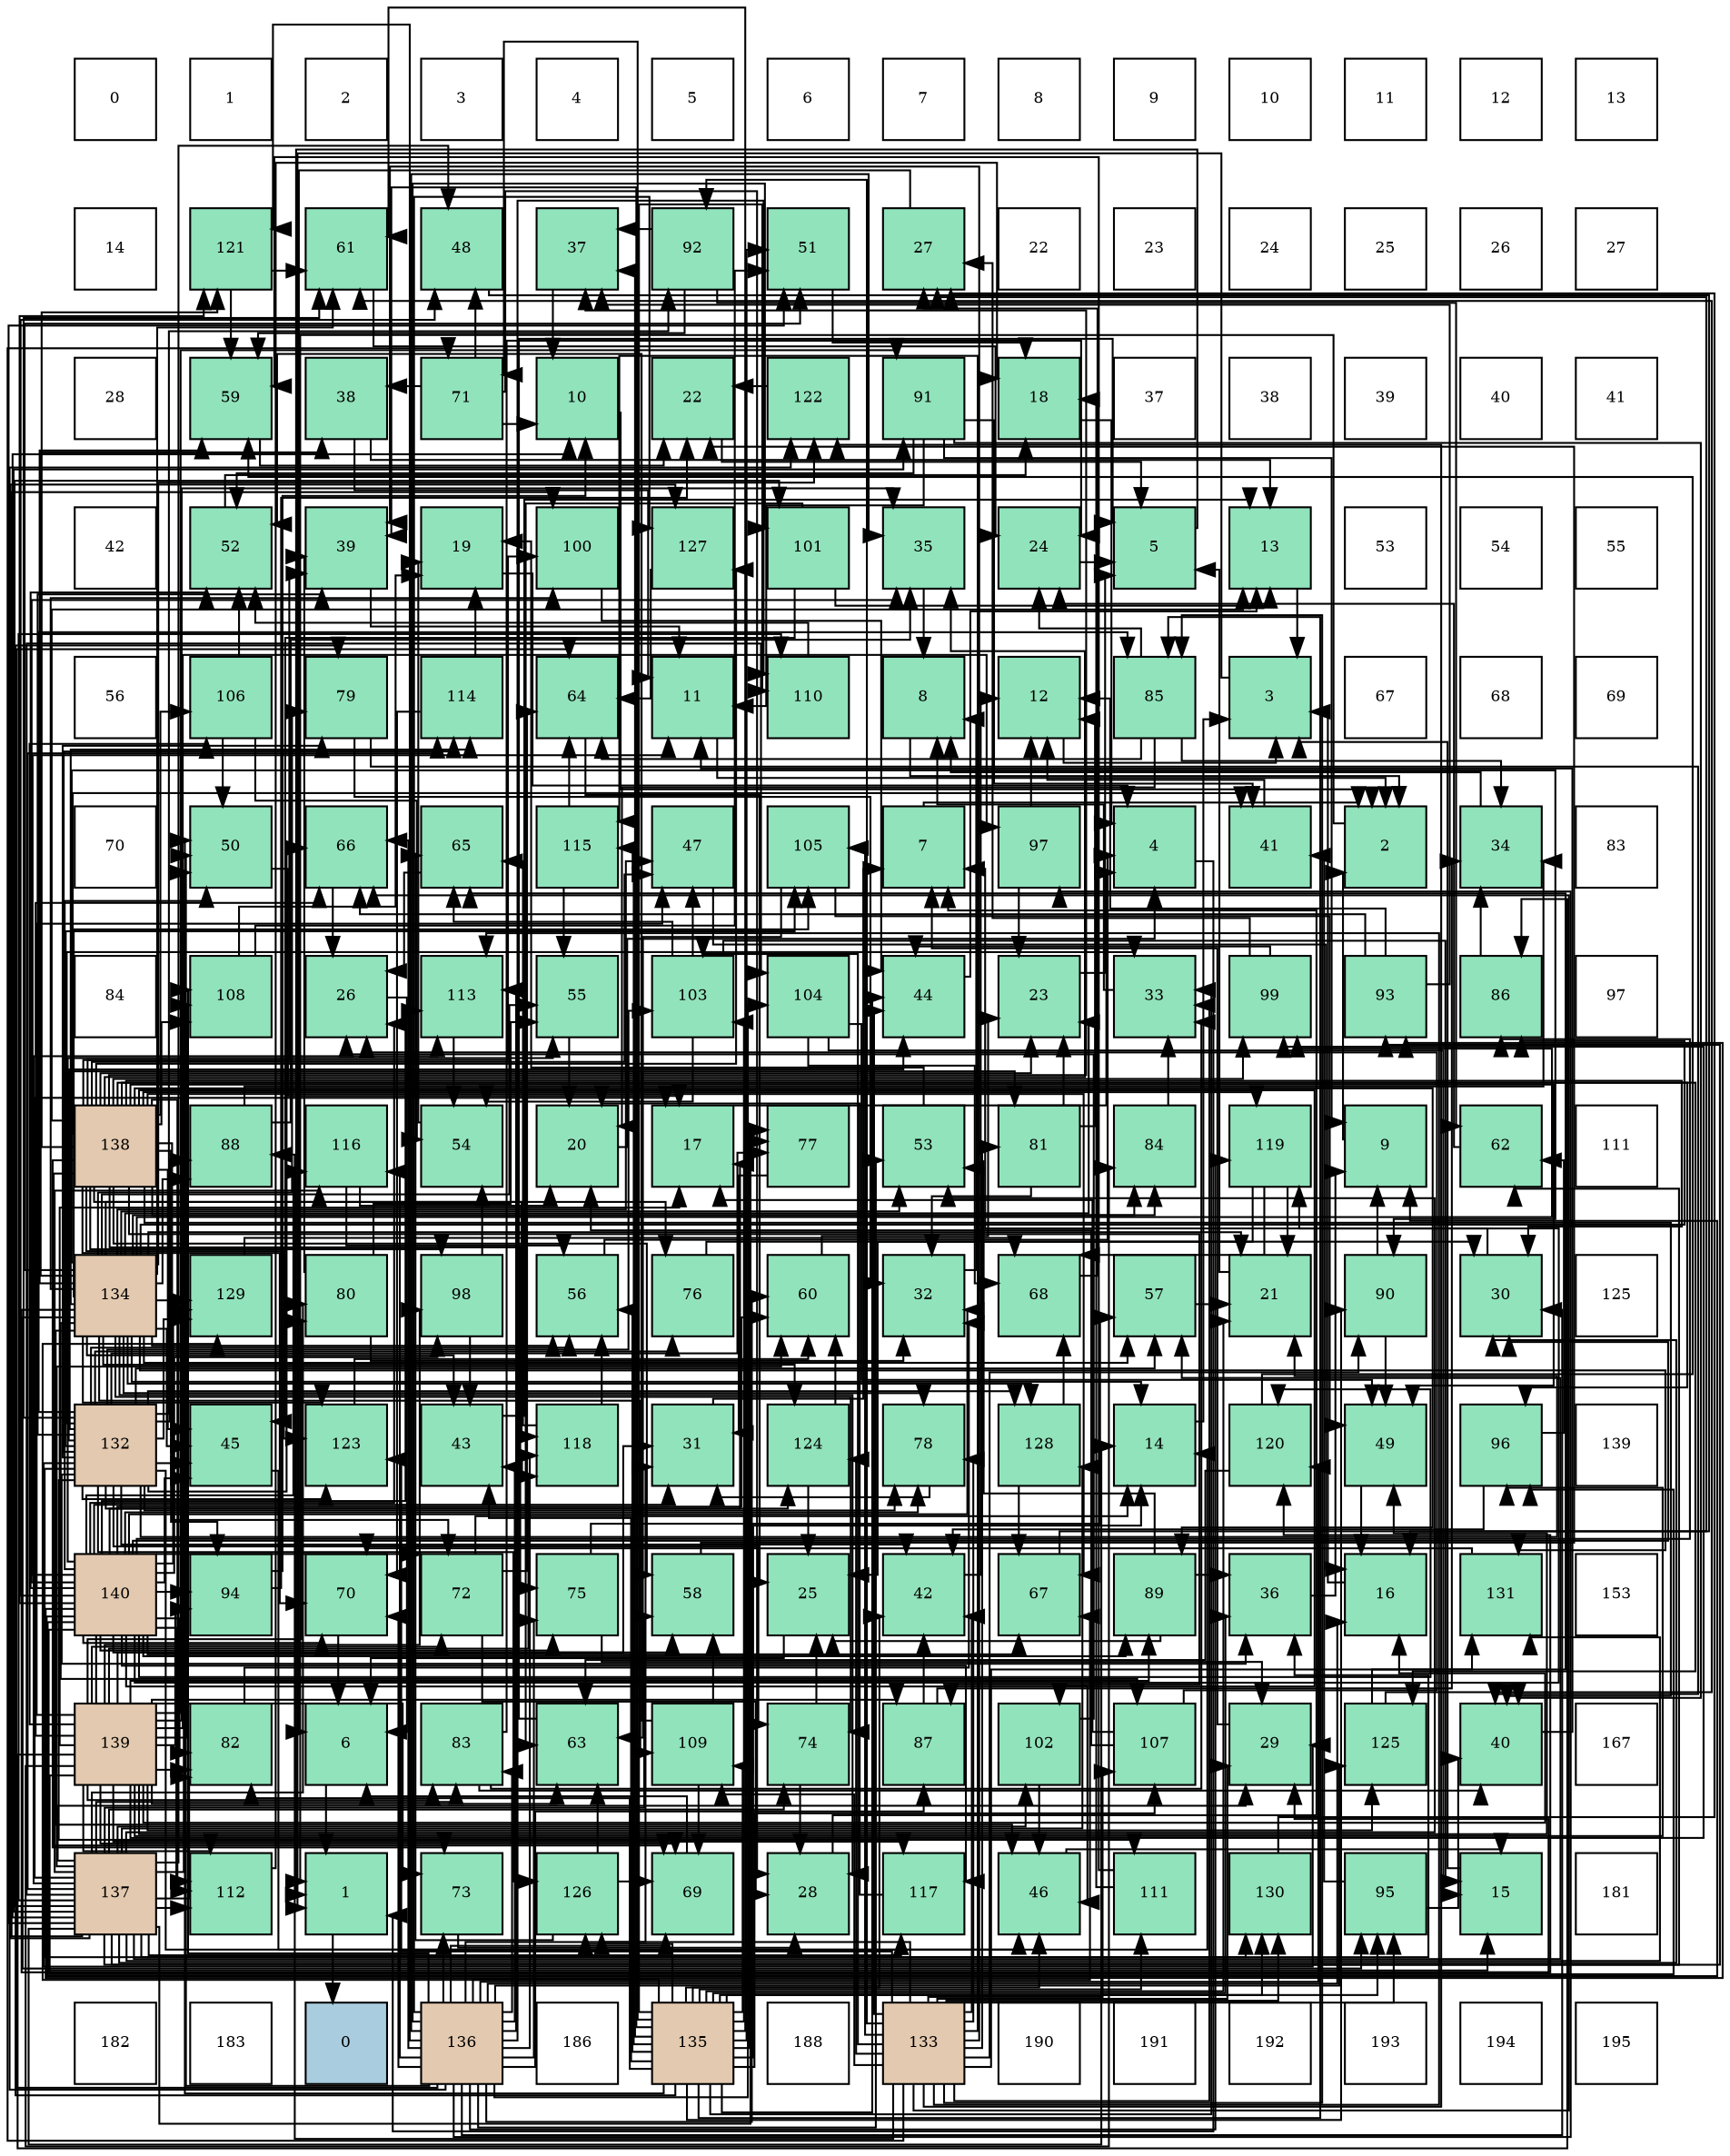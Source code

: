 digraph layout{
 rankdir=TB;
 splines=ortho;
 node [style=filled shape=square fixedsize=true width=0.6];
0[label="0", fontsize=8, fillcolor="#ffffff"];
1[label="1", fontsize=8, fillcolor="#ffffff"];
2[label="2", fontsize=8, fillcolor="#ffffff"];
3[label="3", fontsize=8, fillcolor="#ffffff"];
4[label="4", fontsize=8, fillcolor="#ffffff"];
5[label="5", fontsize=8, fillcolor="#ffffff"];
6[label="6", fontsize=8, fillcolor="#ffffff"];
7[label="7", fontsize=8, fillcolor="#ffffff"];
8[label="8", fontsize=8, fillcolor="#ffffff"];
9[label="9", fontsize=8, fillcolor="#ffffff"];
10[label="10", fontsize=8, fillcolor="#ffffff"];
11[label="11", fontsize=8, fillcolor="#ffffff"];
12[label="12", fontsize=8, fillcolor="#ffffff"];
13[label="13", fontsize=8, fillcolor="#ffffff"];
14[label="14", fontsize=8, fillcolor="#ffffff"];
15[label="121", fontsize=8, fillcolor="#91e3bb"];
16[label="61", fontsize=8, fillcolor="#91e3bb"];
17[label="48", fontsize=8, fillcolor="#91e3bb"];
18[label="37", fontsize=8, fillcolor="#91e3bb"];
19[label="92", fontsize=8, fillcolor="#91e3bb"];
20[label="51", fontsize=8, fillcolor="#91e3bb"];
21[label="27", fontsize=8, fillcolor="#91e3bb"];
22[label="22", fontsize=8, fillcolor="#ffffff"];
23[label="23", fontsize=8, fillcolor="#ffffff"];
24[label="24", fontsize=8, fillcolor="#ffffff"];
25[label="25", fontsize=8, fillcolor="#ffffff"];
26[label="26", fontsize=8, fillcolor="#ffffff"];
27[label="27", fontsize=8, fillcolor="#ffffff"];
28[label="28", fontsize=8, fillcolor="#ffffff"];
29[label="59", fontsize=8, fillcolor="#91e3bb"];
30[label="38", fontsize=8, fillcolor="#91e3bb"];
31[label="71", fontsize=8, fillcolor="#91e3bb"];
32[label="10", fontsize=8, fillcolor="#91e3bb"];
33[label="22", fontsize=8, fillcolor="#91e3bb"];
34[label="122", fontsize=8, fillcolor="#91e3bb"];
35[label="91", fontsize=8, fillcolor="#91e3bb"];
36[label="18", fontsize=8, fillcolor="#91e3bb"];
37[label="37", fontsize=8, fillcolor="#ffffff"];
38[label="38", fontsize=8, fillcolor="#ffffff"];
39[label="39", fontsize=8, fillcolor="#ffffff"];
40[label="40", fontsize=8, fillcolor="#ffffff"];
41[label="41", fontsize=8, fillcolor="#ffffff"];
42[label="42", fontsize=8, fillcolor="#ffffff"];
43[label="52", fontsize=8, fillcolor="#91e3bb"];
44[label="39", fontsize=8, fillcolor="#91e3bb"];
45[label="19", fontsize=8, fillcolor="#91e3bb"];
46[label="100", fontsize=8, fillcolor="#91e3bb"];
47[label="127", fontsize=8, fillcolor="#91e3bb"];
48[label="101", fontsize=8, fillcolor="#91e3bb"];
49[label="35", fontsize=8, fillcolor="#91e3bb"];
50[label="24", fontsize=8, fillcolor="#91e3bb"];
51[label="5", fontsize=8, fillcolor="#91e3bb"];
52[label="13", fontsize=8, fillcolor="#91e3bb"];
53[label="53", fontsize=8, fillcolor="#ffffff"];
54[label="54", fontsize=8, fillcolor="#ffffff"];
55[label="55", fontsize=8, fillcolor="#ffffff"];
56[label="56", fontsize=8, fillcolor="#ffffff"];
57[label="106", fontsize=8, fillcolor="#91e3bb"];
58[label="79", fontsize=8, fillcolor="#91e3bb"];
59[label="114", fontsize=8, fillcolor="#91e3bb"];
60[label="64", fontsize=8, fillcolor="#91e3bb"];
61[label="11", fontsize=8, fillcolor="#91e3bb"];
62[label="110", fontsize=8, fillcolor="#91e3bb"];
63[label="8", fontsize=8, fillcolor="#91e3bb"];
64[label="12", fontsize=8, fillcolor="#91e3bb"];
65[label="85", fontsize=8, fillcolor="#91e3bb"];
66[label="3", fontsize=8, fillcolor="#91e3bb"];
67[label="67", fontsize=8, fillcolor="#ffffff"];
68[label="68", fontsize=8, fillcolor="#ffffff"];
69[label="69", fontsize=8, fillcolor="#ffffff"];
70[label="70", fontsize=8, fillcolor="#ffffff"];
71[label="50", fontsize=8, fillcolor="#91e3bb"];
72[label="66", fontsize=8, fillcolor="#91e3bb"];
73[label="65", fontsize=8, fillcolor="#91e3bb"];
74[label="115", fontsize=8, fillcolor="#91e3bb"];
75[label="47", fontsize=8, fillcolor="#91e3bb"];
76[label="105", fontsize=8, fillcolor="#91e3bb"];
77[label="7", fontsize=8, fillcolor="#91e3bb"];
78[label="97", fontsize=8, fillcolor="#91e3bb"];
79[label="4", fontsize=8, fillcolor="#91e3bb"];
80[label="41", fontsize=8, fillcolor="#91e3bb"];
81[label="2", fontsize=8, fillcolor="#91e3bb"];
82[label="34", fontsize=8, fillcolor="#91e3bb"];
83[label="83", fontsize=8, fillcolor="#ffffff"];
84[label="84", fontsize=8, fillcolor="#ffffff"];
85[label="108", fontsize=8, fillcolor="#91e3bb"];
86[label="26", fontsize=8, fillcolor="#91e3bb"];
87[label="113", fontsize=8, fillcolor="#91e3bb"];
88[label="55", fontsize=8, fillcolor="#91e3bb"];
89[label="103", fontsize=8, fillcolor="#91e3bb"];
90[label="104", fontsize=8, fillcolor="#91e3bb"];
91[label="44", fontsize=8, fillcolor="#91e3bb"];
92[label="23", fontsize=8, fillcolor="#91e3bb"];
93[label="33", fontsize=8, fillcolor="#91e3bb"];
94[label="99", fontsize=8, fillcolor="#91e3bb"];
95[label="93", fontsize=8, fillcolor="#91e3bb"];
96[label="86", fontsize=8, fillcolor="#91e3bb"];
97[label="97", fontsize=8, fillcolor="#ffffff"];
98[label="138", fontsize=8, fillcolor="#e3c9af"];
99[label="88", fontsize=8, fillcolor="#91e3bb"];
100[label="116", fontsize=8, fillcolor="#91e3bb"];
101[label="54", fontsize=8, fillcolor="#91e3bb"];
102[label="20", fontsize=8, fillcolor="#91e3bb"];
103[label="17", fontsize=8, fillcolor="#91e3bb"];
104[label="77", fontsize=8, fillcolor="#91e3bb"];
105[label="53", fontsize=8, fillcolor="#91e3bb"];
106[label="81", fontsize=8, fillcolor="#91e3bb"];
107[label="84", fontsize=8, fillcolor="#91e3bb"];
108[label="119", fontsize=8, fillcolor="#91e3bb"];
109[label="9", fontsize=8, fillcolor="#91e3bb"];
110[label="62", fontsize=8, fillcolor="#91e3bb"];
111[label="111", fontsize=8, fillcolor="#ffffff"];
112[label="134", fontsize=8, fillcolor="#e3c9af"];
113[label="129", fontsize=8, fillcolor="#91e3bb"];
114[label="80", fontsize=8, fillcolor="#91e3bb"];
115[label="98", fontsize=8, fillcolor="#91e3bb"];
116[label="56", fontsize=8, fillcolor="#91e3bb"];
117[label="76", fontsize=8, fillcolor="#91e3bb"];
118[label="60", fontsize=8, fillcolor="#91e3bb"];
119[label="32", fontsize=8, fillcolor="#91e3bb"];
120[label="68", fontsize=8, fillcolor="#91e3bb"];
121[label="57", fontsize=8, fillcolor="#91e3bb"];
122[label="21", fontsize=8, fillcolor="#91e3bb"];
123[label="90", fontsize=8, fillcolor="#91e3bb"];
124[label="30", fontsize=8, fillcolor="#91e3bb"];
125[label="125", fontsize=8, fillcolor="#ffffff"];
126[label="132", fontsize=8, fillcolor="#e3c9af"];
127[label="45", fontsize=8, fillcolor="#91e3bb"];
128[label="123", fontsize=8, fillcolor="#91e3bb"];
129[label="43", fontsize=8, fillcolor="#91e3bb"];
130[label="118", fontsize=8, fillcolor="#91e3bb"];
131[label="31", fontsize=8, fillcolor="#91e3bb"];
132[label="124", fontsize=8, fillcolor="#91e3bb"];
133[label="78", fontsize=8, fillcolor="#91e3bb"];
134[label="128", fontsize=8, fillcolor="#91e3bb"];
135[label="14", fontsize=8, fillcolor="#91e3bb"];
136[label="120", fontsize=8, fillcolor="#91e3bb"];
137[label="49", fontsize=8, fillcolor="#91e3bb"];
138[label="96", fontsize=8, fillcolor="#91e3bb"];
139[label="139", fontsize=8, fillcolor="#ffffff"];
140[label="140", fontsize=8, fillcolor="#e3c9af"];
141[label="94", fontsize=8, fillcolor="#91e3bb"];
142[label="70", fontsize=8, fillcolor="#91e3bb"];
143[label="72", fontsize=8, fillcolor="#91e3bb"];
144[label="75", fontsize=8, fillcolor="#91e3bb"];
145[label="58", fontsize=8, fillcolor="#91e3bb"];
146[label="25", fontsize=8, fillcolor="#91e3bb"];
147[label="42", fontsize=8, fillcolor="#91e3bb"];
148[label="67", fontsize=8, fillcolor="#91e3bb"];
149[label="89", fontsize=8, fillcolor="#91e3bb"];
150[label="36", fontsize=8, fillcolor="#91e3bb"];
151[label="16", fontsize=8, fillcolor="#91e3bb"];
152[label="131", fontsize=8, fillcolor="#91e3bb"];
153[label="153", fontsize=8, fillcolor="#ffffff"];
154[label="139", fontsize=8, fillcolor="#e3c9af"];
155[label="82", fontsize=8, fillcolor="#91e3bb"];
156[label="6", fontsize=8, fillcolor="#91e3bb"];
157[label="83", fontsize=8, fillcolor="#91e3bb"];
158[label="63", fontsize=8, fillcolor="#91e3bb"];
159[label="109", fontsize=8, fillcolor="#91e3bb"];
160[label="74", fontsize=8, fillcolor="#91e3bb"];
161[label="87", fontsize=8, fillcolor="#91e3bb"];
162[label="102", fontsize=8, fillcolor="#91e3bb"];
163[label="107", fontsize=8, fillcolor="#91e3bb"];
164[label="29", fontsize=8, fillcolor="#91e3bb"];
165[label="125", fontsize=8, fillcolor="#91e3bb"];
166[label="40", fontsize=8, fillcolor="#91e3bb"];
167[label="167", fontsize=8, fillcolor="#ffffff"];
168[label="137", fontsize=8, fillcolor="#e3c9af"];
169[label="112", fontsize=8, fillcolor="#91e3bb"];
170[label="1", fontsize=8, fillcolor="#91e3bb"];
171[label="73", fontsize=8, fillcolor="#91e3bb"];
172[label="126", fontsize=8, fillcolor="#91e3bb"];
173[label="69", fontsize=8, fillcolor="#91e3bb"];
174[label="28", fontsize=8, fillcolor="#91e3bb"];
175[label="117", fontsize=8, fillcolor="#91e3bb"];
176[label="46", fontsize=8, fillcolor="#91e3bb"];
177[label="111", fontsize=8, fillcolor="#91e3bb"];
178[label="130", fontsize=8, fillcolor="#91e3bb"];
179[label="95", fontsize=8, fillcolor="#91e3bb"];
180[label="15", fontsize=8, fillcolor="#91e3bb"];
181[label="181", fontsize=8, fillcolor="#ffffff"];
182[label="182", fontsize=8, fillcolor="#ffffff"];
183[label="183", fontsize=8, fillcolor="#ffffff"];
184[label="0", fontsize=8, fillcolor="#a9ccde"];
185[label="136", fontsize=8, fillcolor="#e3c9af"];
186[label="186", fontsize=8, fillcolor="#ffffff"];
187[label="135", fontsize=8, fillcolor="#e3c9af"];
188[label="188", fontsize=8, fillcolor="#ffffff"];
189[label="133", fontsize=8, fillcolor="#e3c9af"];
190[label="190", fontsize=8, fillcolor="#ffffff"];
191[label="191", fontsize=8, fillcolor="#ffffff"];
192[label="192", fontsize=8, fillcolor="#ffffff"];
193[label="193", fontsize=8, fillcolor="#ffffff"];
194[label="194", fontsize=8, fillcolor="#ffffff"];
195[label="195", fontsize=8, fillcolor="#ffffff"];
edge [constraint=false, style=vis];170 -> 184;
81 -> 170;
66 -> 170;
79 -> 170;
51 -> 170;
156 -> 170;
77 -> 81;
63 -> 81;
109 -> 81;
32 -> 81;
61 -> 81;
64 -> 66;
52 -> 66;
135 -> 66;
180 -> 66;
151 -> 66;
103 -> 79;
36 -> 79;
45 -> 79;
102 -> 79;
122 -> 51;
33 -> 51;
92 -> 51;
50 -> 51;
146 -> 156;
86 -> 156;
21 -> 156;
174 -> 77;
164 -> 77;
124 -> 77;
131 -> 77;
119 -> 63;
93 -> 63;
82 -> 63;
49 -> 63;
150 -> 109;
18 -> 32;
30 -> 61;
30 -> 52;
44 -> 61;
166 -> 61;
80 -> 64;
147 -> 64;
129 -> 52;
91 -> 52;
127 -> 135;
176 -> 180;
75 -> 151;
17 -> 151;
137 -> 151;
71 -> 103;
20 -> 36;
43 -> 36;
105 -> 45;
101 -> 45;
88 -> 102;
116 -> 79;
121 -> 122;
145 -> 33;
29 -> 33;
118 -> 92;
16 -> 50;
110 -> 50;
158 -> 51;
60 -> 146;
73 -> 86;
72 -> 86;
148 -> 21;
120 -> 21;
173 -> 156;
142 -> 156;
31 -> 32;
31 -> 174;
31 -> 30;
31 -> 17;
143 -> 135;
143 -> 174;
143 -> 60;
171 -> 174;
160 -> 146;
160 -> 174;
144 -> 164;
144 -> 121;
117 -> 124;
104 -> 131;
133 -> 131;
58 -> 119;
58 -> 166;
114 -> 119;
114 -> 44;
114 -> 88;
106 -> 64;
106 -> 92;
106 -> 119;
155 -> 119;
157 -> 50;
157 -> 93;
157 -> 166;
107 -> 93;
65 -> 102;
65 -> 50;
65 -> 82;
65 -> 60;
96 -> 82;
161 -> 82;
161 -> 147;
99 -> 82;
99 -> 49;
149 -> 146;
149 -> 150;
149 -> 105;
123 -> 109;
123 -> 137;
35 -> 109;
35 -> 61;
35 -> 166;
35 -> 80;
35 -> 43;
19 -> 18;
19 -> 29;
19 -> 110;
95 -> 64;
95 -> 18;
95 -> 72;
141 -> 32;
141 -> 33;
179 -> 166;
179 -> 80;
138 -> 147;
138 -> 110;
78 -> 64;
78 -> 92;
115 -> 129;
115 -> 101;
94 -> 21;
94 -> 91;
46 -> 91;
48 -> 52;
48 -> 127;
48 -> 158;
162 -> 86;
162 -> 176;
89 -> 180;
89 -> 75;
89 -> 101;
89 -> 73;
90 -> 180;
90 -> 137;
90 -> 120;
76 -> 137;
76 -> 158;
57 -> 71;
57 -> 43;
57 -> 101;
163 -> 103;
163 -> 102;
163 -> 86;
85 -> 45;
85 -> 20;
159 -> 43;
159 -> 145;
159 -> 173;
62 -> 43;
177 -> 36;
177 -> 29;
169 -> 36;
87 -> 101;
59 -> 45;
59 -> 142;
74 -> 88;
74 -> 60;
100 -> 102;
100 -> 116;
175 -> 102;
130 -> 116;
130 -> 73;
108 -> 122;
108 -> 146;
108 -> 120;
136 -> 29;
136 -> 158;
15 -> 29;
15 -> 16;
34 -> 33;
128 -> 118;
132 -> 146;
132 -> 118;
165 -> 16;
165 -> 73;
172 -> 158;
172 -> 73;
172 -> 173;
47 -> 60;
134 -> 148;
134 -> 120;
113 -> 120;
178 -> 21;
152 -> 142;
126 -> 122;
126 -> 164;
126 -> 93;
126 -> 150;
126 -> 44;
126 -> 147;
126 -> 91;
126 -> 127;
126 -> 176;
126 -> 116;
126 -> 121;
126 -> 16;
126 -> 72;
126 -> 160;
126 -> 117;
126 -> 104;
126 -> 133;
126 -> 58;
126 -> 106;
126 -> 65;
126 -> 99;
126 -> 19;
126 -> 89;
126 -> 76;
126 -> 177;
126 -> 59;
126 -> 128;
126 -> 132;
126 -> 172;
126 -> 134;
126 -> 113;
126 -> 178;
189 -> 164;
189 -> 93;
189 -> 44;
189 -> 147;
189 -> 91;
189 -> 72;
189 -> 31;
189 -> 133;
189 -> 106;
189 -> 65;
189 -> 99;
189 -> 123;
189 -> 19;
189 -> 179;
189 -> 89;
189 -> 76;
189 -> 163;
189 -> 159;
189 -> 87;
189 -> 74;
189 -> 34;
189 -> 128;
189 -> 132;
189 -> 172;
189 -> 178;
189 -> 152;
112 -> 135;
112 -> 122;
112 -> 92;
112 -> 174;
112 -> 164;
112 -> 30;
112 -> 129;
112 -> 127;
112 -> 176;
112 -> 75;
112 -> 20;
112 -> 105;
112 -> 88;
112 -> 116;
112 -> 121;
112 -> 29;
112 -> 16;
112 -> 160;
112 -> 117;
112 -> 133;
112 -> 58;
112 -> 107;
112 -> 96;
112 -> 99;
112 -> 123;
112 -> 179;
112 -> 94;
112 -> 46;
112 -> 76;
112 -> 163;
112 -> 159;
112 -> 59;
112 -> 34;
112 -> 128;
112 -> 132;
112 -> 134;
112 -> 113;
112 -> 152;
187 -> 135;
187 -> 122;
187 -> 93;
187 -> 150;
187 -> 18;
187 -> 44;
187 -> 147;
187 -> 129;
187 -> 91;
187 -> 176;
187 -> 71;
187 -> 20;
187 -> 116;
187 -> 16;
187 -> 31;
187 -> 104;
187 -> 58;
187 -> 155;
187 -> 65;
187 -> 123;
187 -> 179;
187 -> 89;
187 -> 163;
187 -> 159;
187 -> 62;
187 -> 177;
187 -> 74;
187 -> 172;
187 -> 113;
187 -> 178;
185 -> 151;
185 -> 124;
185 -> 131;
185 -> 49;
185 -> 129;
185 -> 71;
185 -> 105;
185 -> 118;
185 -> 60;
185 -> 72;
185 -> 148;
185 -> 173;
185 -> 142;
185 -> 171;
185 -> 144;
185 -> 157;
185 -> 161;
185 -> 78;
185 -> 48;
185 -> 90;
185 -> 85;
185 -> 62;
185 -> 87;
185 -> 100;
185 -> 130;
185 -> 108;
185 -> 136;
185 -> 15;
185 -> 34;
185 -> 165;
185 -> 47;
168 -> 32;
168 -> 135;
168 -> 103;
168 -> 164;
168 -> 124;
168 -> 150;
168 -> 17;
168 -> 71;
168 -> 20;
168 -> 105;
168 -> 121;
168 -> 145;
168 -> 118;
168 -> 110;
168 -> 160;
168 -> 104;
168 -> 114;
168 -> 155;
168 -> 157;
168 -> 35;
168 -> 95;
168 -> 46;
168 -> 48;
168 -> 162;
168 -> 90;
168 -> 62;
168 -> 169;
168 -> 87;
168 -> 59;
168 -> 100;
168 -> 175;
168 -> 47;
168 -> 134;
168 -> 152;
98 -> 52;
98 -> 92;
98 -> 124;
98 -> 49;
98 -> 18;
98 -> 44;
98 -> 166;
98 -> 80;
98 -> 127;
98 -> 75;
98 -> 137;
98 -> 145;
98 -> 148;
98 -> 173;
98 -> 142;
98 -> 143;
98 -> 171;
98 -> 144;
98 -> 107;
98 -> 161;
98 -> 149;
98 -> 141;
98 -> 138;
98 -> 115;
98 -> 94;
98 -> 46;
98 -> 162;
98 -> 57;
98 -> 85;
98 -> 169;
98 -> 130;
98 -> 108;
98 -> 15;
98 -> 128;
98 -> 165;
98 -> 47;
154 -> 151;
154 -> 103;
154 -> 131;
154 -> 49;
154 -> 75;
154 -> 137;
154 -> 158;
154 -> 72;
154 -> 173;
154 -> 143;
154 -> 114;
154 -> 155;
154 -> 157;
154 -> 107;
154 -> 96;
154 -> 161;
154 -> 149;
154 -> 35;
154 -> 141;
154 -> 138;
154 -> 78;
154 -> 115;
154 -> 94;
154 -> 57;
154 -> 85;
154 -> 169;
154 -> 175;
154 -> 130;
154 -> 136;
154 -> 165;
140 -> 109;
140 -> 61;
140 -> 180;
140 -> 103;
140 -> 86;
140 -> 124;
140 -> 131;
140 -> 119;
140 -> 49;
140 -> 127;
140 -> 176;
140 -> 17;
140 -> 71;
140 -> 43;
140 -> 88;
140 -> 145;
140 -> 118;
140 -> 148;
140 -> 142;
140 -> 143;
140 -> 171;
140 -> 144;
140 -> 133;
140 -> 155;
140 -> 96;
140 -> 149;
140 -> 95;
140 -> 141;
140 -> 138;
140 -> 115;
140 -> 169;
140 -> 87;
140 -> 100;
140 -> 175;
140 -> 108;
140 -> 136;
140 -> 15;
140 -> 113;
edge [constraint=true, style=invis];
0 -> 14 -> 28 -> 42 -> 56 -> 70 -> 84 -> 98 -> 112 -> 126 -> 140 -> 154 -> 168 -> 182;
1 -> 15 -> 29 -> 43 -> 57 -> 71 -> 85 -> 99 -> 113 -> 127 -> 141 -> 155 -> 169 -> 183;
2 -> 16 -> 30 -> 44 -> 58 -> 72 -> 86 -> 100 -> 114 -> 128 -> 142 -> 156 -> 170 -> 184;
3 -> 17 -> 31 -> 45 -> 59 -> 73 -> 87 -> 101 -> 115 -> 129 -> 143 -> 157 -> 171 -> 185;
4 -> 18 -> 32 -> 46 -> 60 -> 74 -> 88 -> 102 -> 116 -> 130 -> 144 -> 158 -> 172 -> 186;
5 -> 19 -> 33 -> 47 -> 61 -> 75 -> 89 -> 103 -> 117 -> 131 -> 145 -> 159 -> 173 -> 187;
6 -> 20 -> 34 -> 48 -> 62 -> 76 -> 90 -> 104 -> 118 -> 132 -> 146 -> 160 -> 174 -> 188;
7 -> 21 -> 35 -> 49 -> 63 -> 77 -> 91 -> 105 -> 119 -> 133 -> 147 -> 161 -> 175 -> 189;
8 -> 22 -> 36 -> 50 -> 64 -> 78 -> 92 -> 106 -> 120 -> 134 -> 148 -> 162 -> 176 -> 190;
9 -> 23 -> 37 -> 51 -> 65 -> 79 -> 93 -> 107 -> 121 -> 135 -> 149 -> 163 -> 177 -> 191;
10 -> 24 -> 38 -> 52 -> 66 -> 80 -> 94 -> 108 -> 122 -> 136 -> 150 -> 164 -> 178 -> 192;
11 -> 25 -> 39 -> 53 -> 67 -> 81 -> 95 -> 109 -> 123 -> 137 -> 151 -> 165 -> 179 -> 193;
12 -> 26 -> 40 -> 54 -> 68 -> 82 -> 96 -> 110 -> 124 -> 138 -> 152 -> 166 -> 180 -> 194;
13 -> 27 -> 41 -> 55 -> 69 -> 83 -> 97 -> 111 -> 125 -> 139 -> 153 -> 167 -> 181 -> 195;
rank = same {0 -> 1 -> 2 -> 3 -> 4 -> 5 -> 6 -> 7 -> 8 -> 9 -> 10 -> 11 -> 12 -> 13};
rank = same {14 -> 15 -> 16 -> 17 -> 18 -> 19 -> 20 -> 21 -> 22 -> 23 -> 24 -> 25 -> 26 -> 27};
rank = same {28 -> 29 -> 30 -> 31 -> 32 -> 33 -> 34 -> 35 -> 36 -> 37 -> 38 -> 39 -> 40 -> 41};
rank = same {42 -> 43 -> 44 -> 45 -> 46 -> 47 -> 48 -> 49 -> 50 -> 51 -> 52 -> 53 -> 54 -> 55};
rank = same {56 -> 57 -> 58 -> 59 -> 60 -> 61 -> 62 -> 63 -> 64 -> 65 -> 66 -> 67 -> 68 -> 69};
rank = same {70 -> 71 -> 72 -> 73 -> 74 -> 75 -> 76 -> 77 -> 78 -> 79 -> 80 -> 81 -> 82 -> 83};
rank = same {84 -> 85 -> 86 -> 87 -> 88 -> 89 -> 90 -> 91 -> 92 -> 93 -> 94 -> 95 -> 96 -> 97};
rank = same {98 -> 99 -> 100 -> 101 -> 102 -> 103 -> 104 -> 105 -> 106 -> 107 -> 108 -> 109 -> 110 -> 111};
rank = same {112 -> 113 -> 114 -> 115 -> 116 -> 117 -> 118 -> 119 -> 120 -> 121 -> 122 -> 123 -> 124 -> 125};
rank = same {126 -> 127 -> 128 -> 129 -> 130 -> 131 -> 132 -> 133 -> 134 -> 135 -> 136 -> 137 -> 138 -> 139};
rank = same {140 -> 141 -> 142 -> 143 -> 144 -> 145 -> 146 -> 147 -> 148 -> 149 -> 150 -> 151 -> 152 -> 153};
rank = same {154 -> 155 -> 156 -> 157 -> 158 -> 159 -> 160 -> 161 -> 162 -> 163 -> 164 -> 165 -> 166 -> 167};
rank = same {168 -> 169 -> 170 -> 171 -> 172 -> 173 -> 174 -> 175 -> 176 -> 177 -> 178 -> 179 -> 180 -> 181};
rank = same {182 -> 183 -> 184 -> 185 -> 186 -> 187 -> 188 -> 189 -> 190 -> 191 -> 192 -> 193 -> 194 -> 195};
}